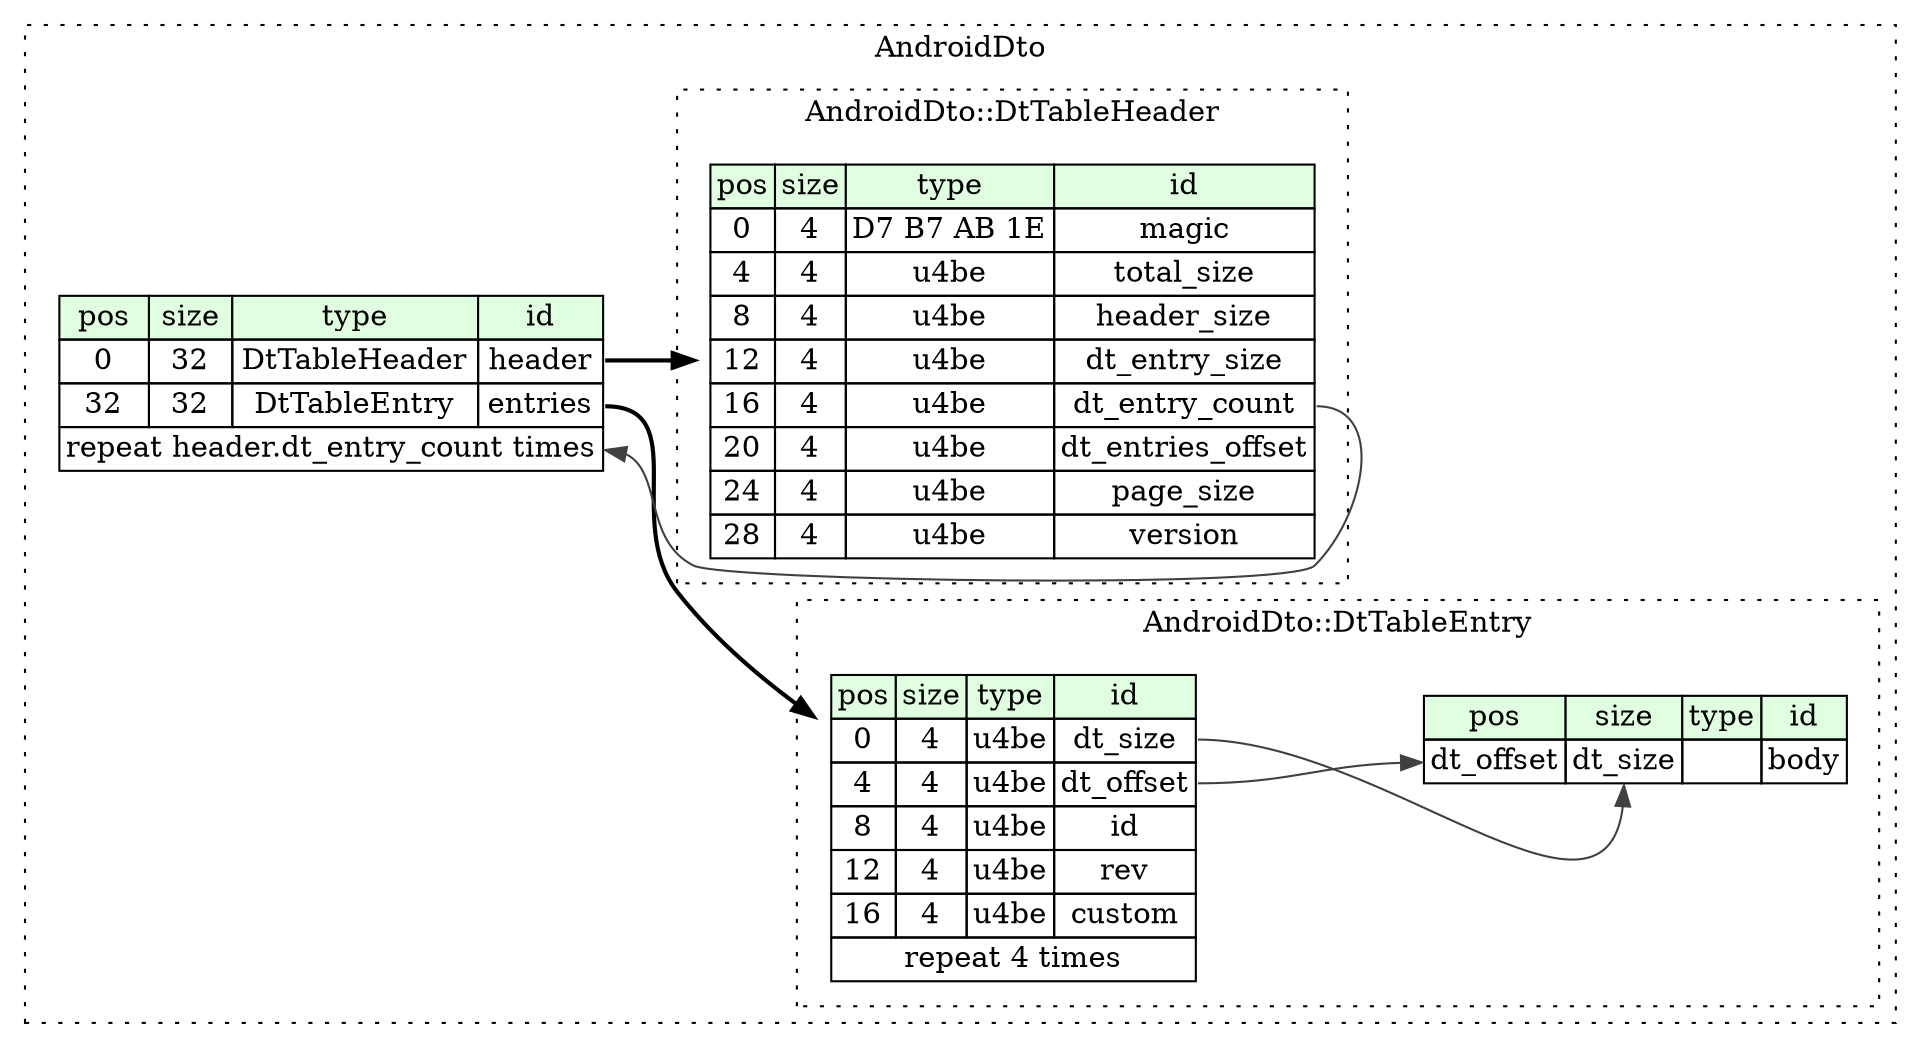 digraph {
	rankdir=LR;
	node [shape=plaintext];
	subgraph cluster__android_dto {
		label="AndroidDto";
		graph[style=dotted];

		android_dto__seq [label=<<TABLE BORDER="0" CELLBORDER="1" CELLSPACING="0">
			<TR><TD BGCOLOR="#E0FFE0">pos</TD><TD BGCOLOR="#E0FFE0">size</TD><TD BGCOLOR="#E0FFE0">type</TD><TD BGCOLOR="#E0FFE0">id</TD></TR>
			<TR><TD PORT="header_pos">0</TD><TD PORT="header_size">32</TD><TD>DtTableHeader</TD><TD PORT="header_type">header</TD></TR>
			<TR><TD PORT="entries_pos">32</TD><TD PORT="entries_size">32</TD><TD>DtTableEntry</TD><TD PORT="entries_type">entries</TD></TR>
			<TR><TD COLSPAN="4" PORT="entries__repeat">repeat header.dt_entry_count times</TD></TR>
		</TABLE>>];
		subgraph cluster__dt_table_entry {
			label="AndroidDto::DtTableEntry";
			graph[style=dotted];

			dt_table_entry__seq [label=<<TABLE BORDER="0" CELLBORDER="1" CELLSPACING="0">
				<TR><TD BGCOLOR="#E0FFE0">pos</TD><TD BGCOLOR="#E0FFE0">size</TD><TD BGCOLOR="#E0FFE0">type</TD><TD BGCOLOR="#E0FFE0">id</TD></TR>
				<TR><TD PORT="dt_size_pos">0</TD><TD PORT="dt_size_size">4</TD><TD>u4be</TD><TD PORT="dt_size_type">dt_size</TD></TR>
				<TR><TD PORT="dt_offset_pos">4</TD><TD PORT="dt_offset_size">4</TD><TD>u4be</TD><TD PORT="dt_offset_type">dt_offset</TD></TR>
				<TR><TD PORT="id_pos">8</TD><TD PORT="id_size">4</TD><TD>u4be</TD><TD PORT="id_type">id</TD></TR>
				<TR><TD PORT="rev_pos">12</TD><TD PORT="rev_size">4</TD><TD>u4be</TD><TD PORT="rev_type">rev</TD></TR>
				<TR><TD PORT="custom_pos">16</TD><TD PORT="custom_size">4</TD><TD>u4be</TD><TD PORT="custom_type">custom</TD></TR>
				<TR><TD COLSPAN="4" PORT="custom__repeat">repeat 4 times</TD></TR>
			</TABLE>>];
			dt_table_entry__inst__body [label=<<TABLE BORDER="0" CELLBORDER="1" CELLSPACING="0">
				<TR><TD BGCOLOR="#E0FFE0">pos</TD><TD BGCOLOR="#E0FFE0">size</TD><TD BGCOLOR="#E0FFE0">type</TD><TD BGCOLOR="#E0FFE0">id</TD></TR>
				<TR><TD PORT="body_pos">dt_offset</TD><TD PORT="body_size">dt_size</TD><TD></TD><TD PORT="body_type">body</TD></TR>
			</TABLE>>];
		}
		subgraph cluster__dt_table_header {
			label="AndroidDto::DtTableHeader";
			graph[style=dotted];

			dt_table_header__seq [label=<<TABLE BORDER="0" CELLBORDER="1" CELLSPACING="0">
				<TR><TD BGCOLOR="#E0FFE0">pos</TD><TD BGCOLOR="#E0FFE0">size</TD><TD BGCOLOR="#E0FFE0">type</TD><TD BGCOLOR="#E0FFE0">id</TD></TR>
				<TR><TD PORT="magic_pos">0</TD><TD PORT="magic_size">4</TD><TD>D7 B7 AB 1E</TD><TD PORT="magic_type">magic</TD></TR>
				<TR><TD PORT="total_size_pos">4</TD><TD PORT="total_size_size">4</TD><TD>u4be</TD><TD PORT="total_size_type">total_size</TD></TR>
				<TR><TD PORT="header_size_pos">8</TD><TD PORT="header_size_size">4</TD><TD>u4be</TD><TD PORT="header_size_type">header_size</TD></TR>
				<TR><TD PORT="dt_entry_size_pos">12</TD><TD PORT="dt_entry_size_size">4</TD><TD>u4be</TD><TD PORT="dt_entry_size_type">dt_entry_size</TD></TR>
				<TR><TD PORT="dt_entry_count_pos">16</TD><TD PORT="dt_entry_count_size">4</TD><TD>u4be</TD><TD PORT="dt_entry_count_type">dt_entry_count</TD></TR>
				<TR><TD PORT="dt_entries_offset_pos">20</TD><TD PORT="dt_entries_offset_size">4</TD><TD>u4be</TD><TD PORT="dt_entries_offset_type">dt_entries_offset</TD></TR>
				<TR><TD PORT="page_size_pos">24</TD><TD PORT="page_size_size">4</TD><TD>u4be</TD><TD PORT="page_size_type">page_size</TD></TR>
				<TR><TD PORT="version_pos">28</TD><TD PORT="version_size">4</TD><TD>u4be</TD><TD PORT="version_type">version</TD></TR>
			</TABLE>>];
		}
	}
	android_dto__seq:header_type -> dt_table_header__seq [style=bold];
	android_dto__seq:entries_type -> dt_table_entry__seq [style=bold];
	dt_table_header__seq:dt_entry_count_type -> android_dto__seq:entries__repeat [color="#404040"];
	dt_table_entry__seq:dt_offset_type -> dt_table_entry__inst__body:body_pos [color="#404040"];
	dt_table_entry__seq:dt_size_type -> dt_table_entry__inst__body:body_size [color="#404040"];
}

